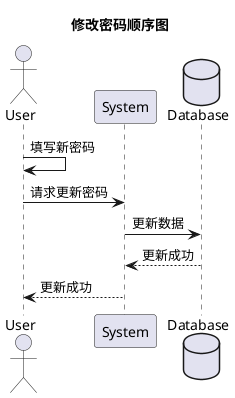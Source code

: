 @startuml
title 修改密码顺序图
actor User as u
participant System as s
database Database as d

u->u:填写新密码
u->s:请求更新密码
s->d:更新数据
d-->s:更新成功
s-->u:更新成功
@enduml